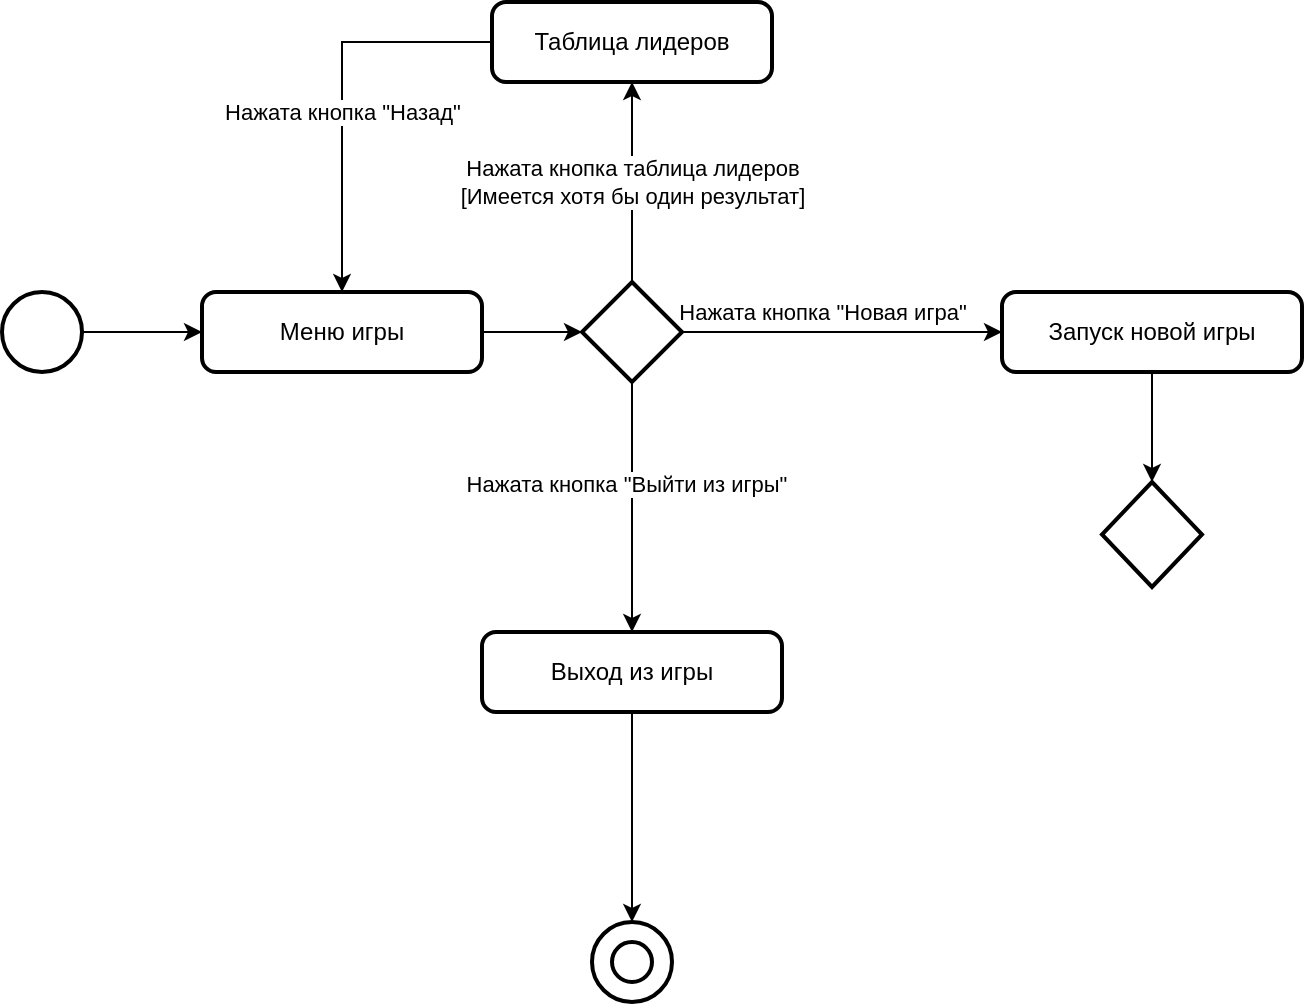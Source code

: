 <mxfile version="24.7.16">
  <diagram name="Страница — 1" id="Ydu8hA1k79PsBjOJQxxA">
    <mxGraphModel dx="840" dy="424" grid="1" gridSize="10" guides="1" tooltips="1" connect="1" arrows="1" fold="1" page="1" pageScale="1" pageWidth="1200" pageHeight="1600" math="0" shadow="0">
      <root>
        <mxCell id="0" />
        <mxCell id="1" parent="0" />
        <mxCell id="toF6DUzOsAVb2HzZ0KT--3" value="" style="edgeStyle=orthogonalEdgeStyle;rounded=0;orthogonalLoop=1;jettySize=auto;html=1;" edge="1" parent="1" source="toF6DUzOsAVb2HzZ0KT--1" target="toF6DUzOsAVb2HzZ0KT--2">
          <mxGeometry relative="1" as="geometry">
            <Array as="points">
              <mxPoint x="350" y="305" />
              <mxPoint x="350" y="305" />
            </Array>
          </mxGeometry>
        </mxCell>
        <mxCell id="toF6DUzOsAVb2HzZ0KT--1" value="" style="strokeWidth=2;html=1;shape=mxgraph.flowchart.start_2;whiteSpace=wrap;" vertex="1" parent="1">
          <mxGeometry x="310" y="285" width="40" height="40" as="geometry" />
        </mxCell>
        <mxCell id="toF6DUzOsAVb2HzZ0KT--2" value="Меню игры" style="rounded=1;whiteSpace=wrap;html=1;absoluteArcSize=1;arcSize=14;strokeWidth=2;" vertex="1" parent="1">
          <mxGeometry x="410" y="285" width="140" height="40" as="geometry" />
        </mxCell>
        <mxCell id="toF6DUzOsAVb2HzZ0KT--4" value="Запуск новой игры" style="rounded=1;whiteSpace=wrap;html=1;absoluteArcSize=1;arcSize=14;strokeWidth=2;" vertex="1" parent="1">
          <mxGeometry x="810" y="285" width="150" height="40" as="geometry" />
        </mxCell>
        <mxCell id="toF6DUzOsAVb2HzZ0KT--10" style="edgeStyle=orthogonalEdgeStyle;rounded=0;orthogonalLoop=1;jettySize=auto;html=1;entryX=0;entryY=0.5;entryDx=0;entryDy=0;" edge="1" parent="1" source="toF6DUzOsAVb2HzZ0KT--7" target="toF6DUzOsAVb2HzZ0KT--4">
          <mxGeometry relative="1" as="geometry" />
        </mxCell>
        <mxCell id="toF6DUzOsAVb2HzZ0KT--11" value="Нажата кнопка &quot;Новая игра&quot;" style="edgeLabel;html=1;align=center;verticalAlign=middle;resizable=0;points=[];" vertex="1" connectable="0" parent="toF6DUzOsAVb2HzZ0KT--10">
          <mxGeometry x="-0.291" y="-1" relative="1" as="geometry">
            <mxPoint x="13" y="-11" as="offset" />
          </mxGeometry>
        </mxCell>
        <mxCell id="toF6DUzOsAVb2HzZ0KT--13" style="edgeStyle=orthogonalEdgeStyle;rounded=0;orthogonalLoop=1;jettySize=auto;html=1;exitX=0.5;exitY=1;exitDx=0;exitDy=0;exitPerimeter=0;" edge="1" parent="1" source="toF6DUzOsAVb2HzZ0KT--7" target="toF6DUzOsAVb2HzZ0KT--12">
          <mxGeometry relative="1" as="geometry" />
        </mxCell>
        <mxCell id="toF6DUzOsAVb2HzZ0KT--15" value="Нажата кнопка &quot;Выйти из игры&quot;" style="edgeLabel;html=1;align=center;verticalAlign=middle;resizable=0;points=[];" vertex="1" connectable="0" parent="toF6DUzOsAVb2HzZ0KT--13">
          <mxGeometry x="-0.193" y="-3" relative="1" as="geometry">
            <mxPoint as="offset" />
          </mxGeometry>
        </mxCell>
        <mxCell id="toF6DUzOsAVb2HzZ0KT--18" style="edgeStyle=orthogonalEdgeStyle;rounded=0;orthogonalLoop=1;jettySize=auto;html=1;entryX=0.5;entryY=1;entryDx=0;entryDy=0;" edge="1" parent="1" source="toF6DUzOsAVb2HzZ0KT--7" target="toF6DUzOsAVb2HzZ0KT--17">
          <mxGeometry relative="1" as="geometry" />
        </mxCell>
        <mxCell id="toF6DUzOsAVb2HzZ0KT--19" value="Нажата кнопка таблица лидеров&lt;div&gt;[Имеется хотя бы один результат]&lt;/div&gt;" style="edgeLabel;html=1;align=center;verticalAlign=middle;resizable=0;points=[];" vertex="1" connectable="0" parent="toF6DUzOsAVb2HzZ0KT--18">
          <mxGeometry x="0.162" y="4" relative="1" as="geometry">
            <mxPoint x="4" y="8" as="offset" />
          </mxGeometry>
        </mxCell>
        <mxCell id="toF6DUzOsAVb2HzZ0KT--7" value="" style="strokeWidth=2;html=1;shape=mxgraph.flowchart.decision;whiteSpace=wrap;" vertex="1" parent="1">
          <mxGeometry x="600" y="280" width="50" height="50" as="geometry" />
        </mxCell>
        <mxCell id="toF6DUzOsAVb2HzZ0KT--9" style="edgeStyle=orthogonalEdgeStyle;rounded=0;orthogonalLoop=1;jettySize=auto;html=1;entryX=0;entryY=0.5;entryDx=0;entryDy=0;entryPerimeter=0;" edge="1" parent="1" source="toF6DUzOsAVb2HzZ0KT--2" target="toF6DUzOsAVb2HzZ0KT--7">
          <mxGeometry relative="1" as="geometry" />
        </mxCell>
        <mxCell id="toF6DUzOsAVb2HzZ0KT--12" value="Выход из игры" style="rounded=1;whiteSpace=wrap;html=1;absoluteArcSize=1;arcSize=14;strokeWidth=2;" vertex="1" parent="1">
          <mxGeometry x="550" y="455" width="150" height="40" as="geometry" />
        </mxCell>
        <mxCell id="toF6DUzOsAVb2HzZ0KT--20" style="edgeStyle=orthogonalEdgeStyle;rounded=0;orthogonalLoop=1;jettySize=auto;html=1;entryX=0.5;entryY=0;entryDx=0;entryDy=0;" edge="1" parent="1" source="toF6DUzOsAVb2HzZ0KT--17" target="toF6DUzOsAVb2HzZ0KT--2">
          <mxGeometry relative="1" as="geometry" />
        </mxCell>
        <mxCell id="toF6DUzOsAVb2HzZ0KT--22" value="Нажата кнопка &quot;Назад&quot;" style="edgeLabel;html=1;align=center;verticalAlign=middle;resizable=0;points=[];" vertex="1" connectable="0" parent="toF6DUzOsAVb2HzZ0KT--20">
          <mxGeometry x="0.097" relative="1" as="geometry">
            <mxPoint as="offset" />
          </mxGeometry>
        </mxCell>
        <mxCell id="toF6DUzOsAVb2HzZ0KT--17" value="Таблица лидеров" style="rounded=1;whiteSpace=wrap;html=1;absoluteArcSize=1;arcSize=14;strokeWidth=2;" vertex="1" parent="1">
          <mxGeometry x="555" y="140" width="140" height="40" as="geometry" />
        </mxCell>
        <mxCell id="toF6DUzOsAVb2HzZ0KT--23" value="" style="strokeWidth=2;html=1;shape=mxgraph.flowchart.decision;whiteSpace=wrap;" vertex="1" parent="1">
          <mxGeometry x="860" y="380" width="50" height="52.5" as="geometry" />
        </mxCell>
        <mxCell id="toF6DUzOsAVb2HzZ0KT--24" style="edgeStyle=orthogonalEdgeStyle;rounded=0;orthogonalLoop=1;jettySize=auto;html=1;entryX=0.5;entryY=0;entryDx=0;entryDy=0;entryPerimeter=0;" edge="1" parent="1" source="toF6DUzOsAVb2HzZ0KT--4" target="toF6DUzOsAVb2HzZ0KT--23">
          <mxGeometry relative="1" as="geometry" />
        </mxCell>
        <mxCell id="toF6DUzOsAVb2HzZ0KT--31" value="" style="strokeWidth=2;html=1;shape=mxgraph.flowchart.start_2;whiteSpace=wrap;" vertex="1" parent="1">
          <mxGeometry x="605" y="600" width="40" height="40" as="geometry" />
        </mxCell>
        <mxCell id="toF6DUzOsAVb2HzZ0KT--33" value="" style="strokeWidth=2;html=1;shape=mxgraph.flowchart.start_2;whiteSpace=wrap;" vertex="1" parent="1">
          <mxGeometry x="615" y="610" width="20" height="20" as="geometry" />
        </mxCell>
        <mxCell id="toF6DUzOsAVb2HzZ0KT--35" style="edgeStyle=orthogonalEdgeStyle;rounded=0;orthogonalLoop=1;jettySize=auto;html=1;entryX=0.5;entryY=0;entryDx=0;entryDy=0;entryPerimeter=0;" edge="1" parent="1" source="toF6DUzOsAVb2HzZ0KT--12" target="toF6DUzOsAVb2HzZ0KT--31">
          <mxGeometry relative="1" as="geometry" />
        </mxCell>
      </root>
    </mxGraphModel>
  </diagram>
</mxfile>
